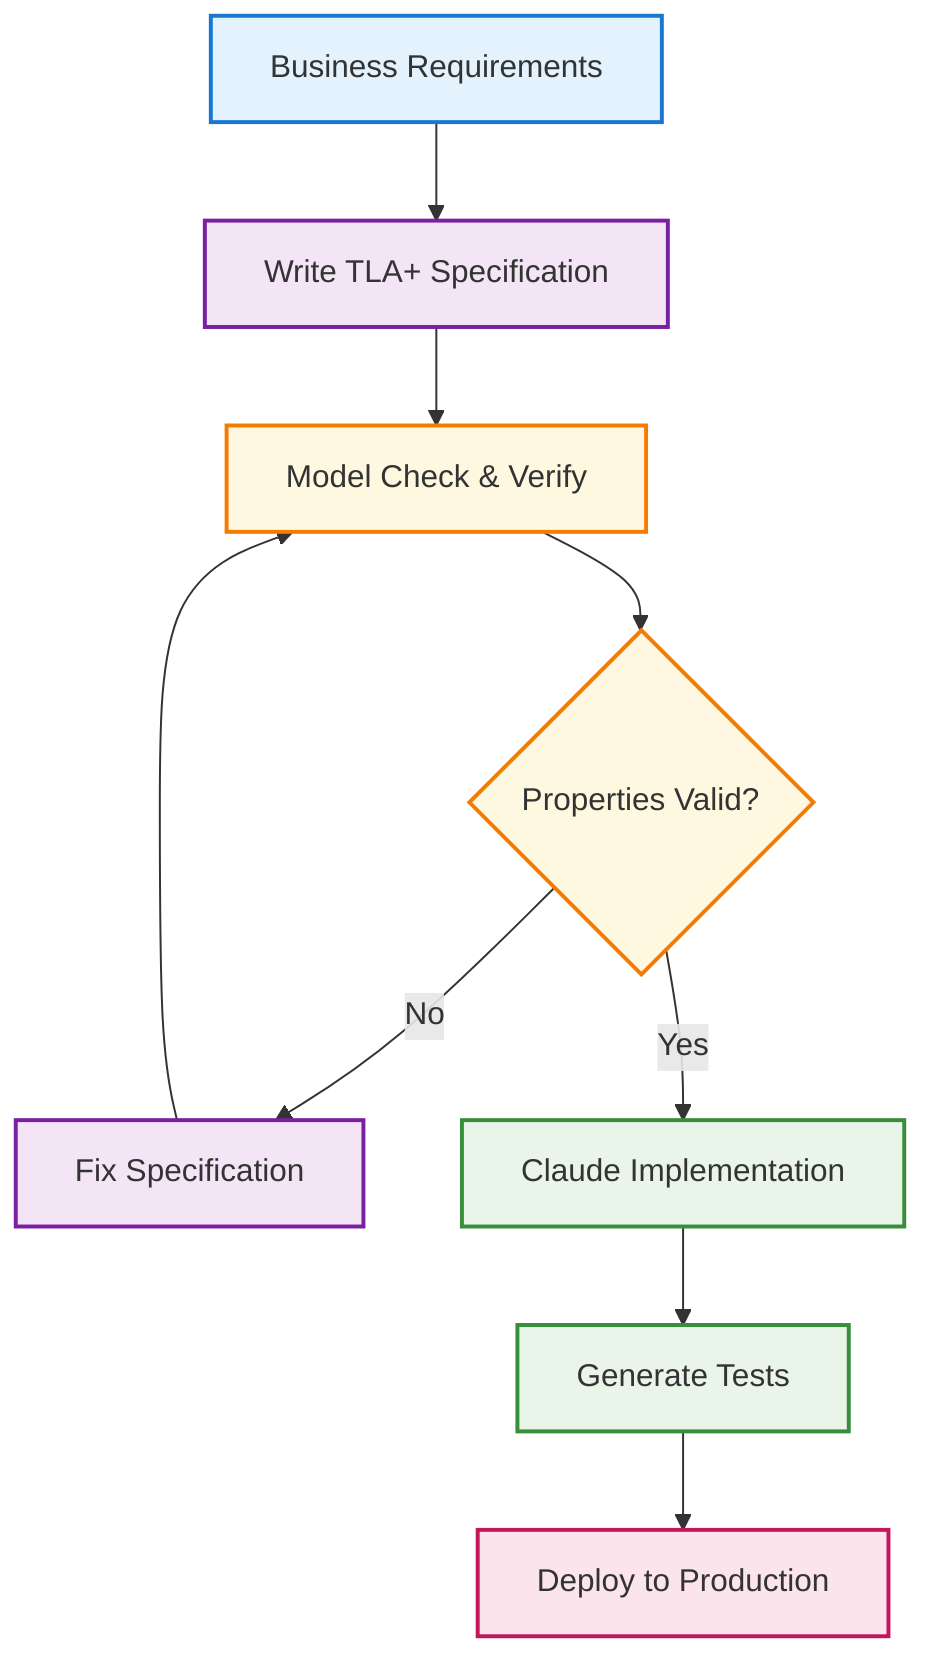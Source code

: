 flowchart TD
    A[Business Requirements] --> B[Write TLA+ Specification]
    B --> C[Model Check & Verify]
    C --> D{Properties Valid?}
    D -->|No| E[Fix Specification]
    E --> C
    D -->|Yes| F[Claude Implementation]
    F --> G[Generate Tests]
    G --> H[Deploy to Production]
    
    classDef requirement fill:#e3f2fd,stroke:#1976d2,stroke-width:2px
    classDef spec fill:#f3e5f5,stroke:#7b1fa2,stroke-width:2px
    classDef verify fill:#fff8e1,stroke:#f57c00,stroke-width:2px
    classDef implement fill:#e8f5e8,stroke:#388e3c,stroke-width:2px
    classDef deploy fill:#fce4ec,stroke:#c2185b,stroke-width:2px
    
    class A requirement
    class B,E spec
    class C,D verify
    class F,G implement
    class H deploy